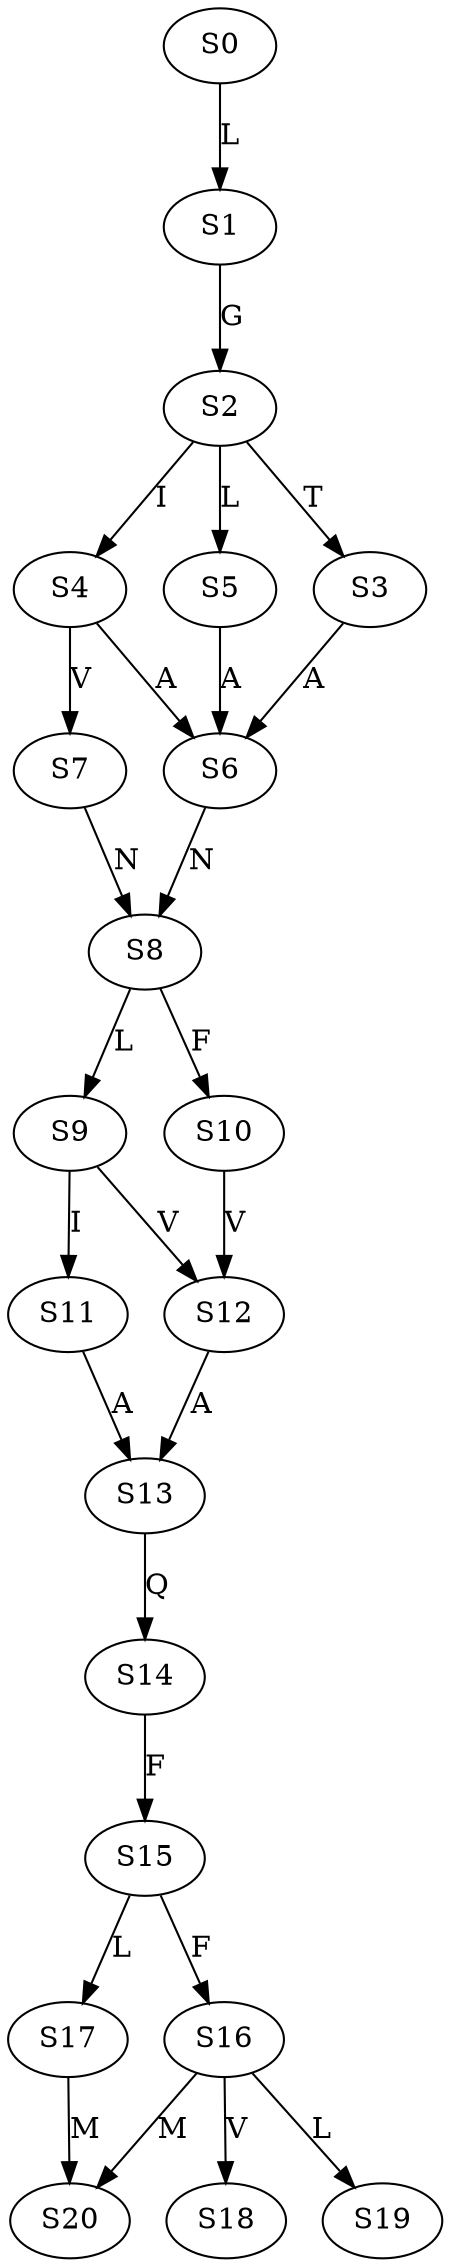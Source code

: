 strict digraph  {
	S0 -> S1 [ label = L ];
	S1 -> S2 [ label = G ];
	S2 -> S3 [ label = T ];
	S2 -> S4 [ label = I ];
	S2 -> S5 [ label = L ];
	S3 -> S6 [ label = A ];
	S4 -> S6 [ label = A ];
	S4 -> S7 [ label = V ];
	S5 -> S6 [ label = A ];
	S6 -> S8 [ label = N ];
	S7 -> S8 [ label = N ];
	S8 -> S9 [ label = L ];
	S8 -> S10 [ label = F ];
	S9 -> S11 [ label = I ];
	S9 -> S12 [ label = V ];
	S10 -> S12 [ label = V ];
	S11 -> S13 [ label = A ];
	S12 -> S13 [ label = A ];
	S13 -> S14 [ label = Q ];
	S14 -> S15 [ label = F ];
	S15 -> S16 [ label = F ];
	S15 -> S17 [ label = L ];
	S16 -> S18 [ label = V ];
	S16 -> S19 [ label = L ];
	S16 -> S20 [ label = M ];
	S17 -> S20 [ label = M ];
}

